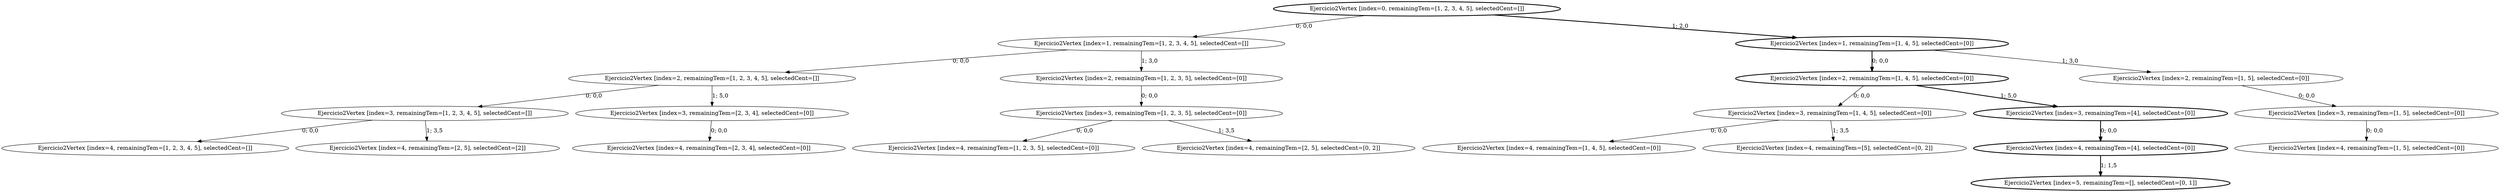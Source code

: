 strict digraph G {
  1 [ style="solid" label="Ejercicio2Vertex [index=3, remainingTem=[1, 2, 3, 4, 5], selectedCent=[]]" ];
  2 [ style="solid" label="Ejercicio2Vertex [index=4, remainingTem=[1, 2, 3, 4, 5], selectedCent=[]]" ];
  3 [ style="solid" label="Ejercicio2Vertex [index=4, remainingTem=[2, 5], selectedCent=[2]]" ];
  4 [ style="solid" label="Ejercicio2Vertex [index=2, remainingTem=[1, 2, 3, 4, 5], selectedCent=[]]" ];
  5 [ style="solid" label="Ejercicio2Vertex [index=3, remainingTem=[2, 3, 4], selectedCent=[0]]" ];
  6 [ style="solid" label="Ejercicio2Vertex [index=4, remainingTem=[2, 3, 4], selectedCent=[0]]" ];
  7 [ style="solid" label="Ejercicio2Vertex [index=1, remainingTem=[1, 2, 3, 4, 5], selectedCent=[]]" ];
  8 [ style="solid" label="Ejercicio2Vertex [index=3, remainingTem=[1, 2, 3, 5], selectedCent=[0]]" ];
  9 [ style="solid" label="Ejercicio2Vertex [index=4, remainingTem=[1, 2, 3, 5], selectedCent=[0]]" ];
  10 [ style="solid" label="Ejercicio2Vertex [index=4, remainingTem=[2, 5], selectedCent=[0, 2]]" ];
  11 [ style="solid" label="Ejercicio2Vertex [index=2, remainingTem=[1, 2, 3, 5], selectedCent=[0]]" ];
  12 [ style="bold" label="Ejercicio2Vertex [index=0, remainingTem=[1, 2, 3, 4, 5], selectedCent=[]]" ];
  13 [ style="solid" label="Ejercicio2Vertex [index=3, remainingTem=[1, 4, 5], selectedCent=[0]]" ];
  14 [ style="solid" label="Ejercicio2Vertex [index=4, remainingTem=[1, 4, 5], selectedCent=[0]]" ];
  15 [ style="solid" label="Ejercicio2Vertex [index=4, remainingTem=[5], selectedCent=[0, 2]]" ];
  16 [ style="bold" label="Ejercicio2Vertex [index=2, remainingTem=[1, 4, 5], selectedCent=[0]]" ];
  17 [ style="bold" label="Ejercicio2Vertex [index=4, remainingTem=[4], selectedCent=[0]]" ];
  18 [ style="bold" label="Ejercicio2Vertex [index=5, remainingTem=[], selectedCent=[0, 1]]" ];
  19 [ style="bold" label="Ejercicio2Vertex [index=3, remainingTem=[4], selectedCent=[0]]" ];
  20 [ style="bold" label="Ejercicio2Vertex [index=1, remainingTem=[1, 4, 5], selectedCent=[0]]" ];
  21 [ style="solid" label="Ejercicio2Vertex [index=3, remainingTem=[1, 5], selectedCent=[0]]" ];
  22 [ style="solid" label="Ejercicio2Vertex [index=4, remainingTem=[1, 5], selectedCent=[0]]" ];
  23 [ style="solid" label="Ejercicio2Vertex [index=2, remainingTem=[1, 5], selectedCent=[0]]" ];
  1 -> 2 [ style="solid" label="0; 0,0" ];
  1 -> 3 [ style="solid" label="1; 3,5" ];
  4 -> 1 [ style="solid" label="0; 0,0" ];
  5 -> 6 [ style="solid" label="0; 0,0" ];
  4 -> 5 [ style="solid" label="1; 5,0" ];
  7 -> 4 [ style="solid" label="0; 0,0" ];
  8 -> 9 [ style="solid" label="0; 0,0" ];
  8 -> 10 [ style="solid" label="1; 3,5" ];
  11 -> 8 [ style="solid" label="0; 0,0" ];
  7 -> 11 [ style="solid" label="1; 3,0" ];
  12 -> 7 [ style="solid" label="0; 0,0" ];
  13 -> 14 [ style="solid" label="0; 0,0" ];
  13 -> 15 [ style="solid" label="1; 3,5" ];
  16 -> 13 [ style="solid" label="0; 0,0" ];
  17 -> 18 [ style="bold" label="1; 1,5" ];
  19 -> 17 [ style="bold" label="0; 0,0" ];
  16 -> 19 [ style="bold" label="1; 5,0" ];
  20 -> 16 [ style="bold" label="0; 0,0" ];
  21 -> 22 [ style="solid" label="0; 0,0" ];
  23 -> 21 [ style="solid" label="0; 0,0" ];
  20 -> 23 [ style="solid" label="1; 3,0" ];
  12 -> 20 [ style="bold" label="1; 2,0" ];
}
